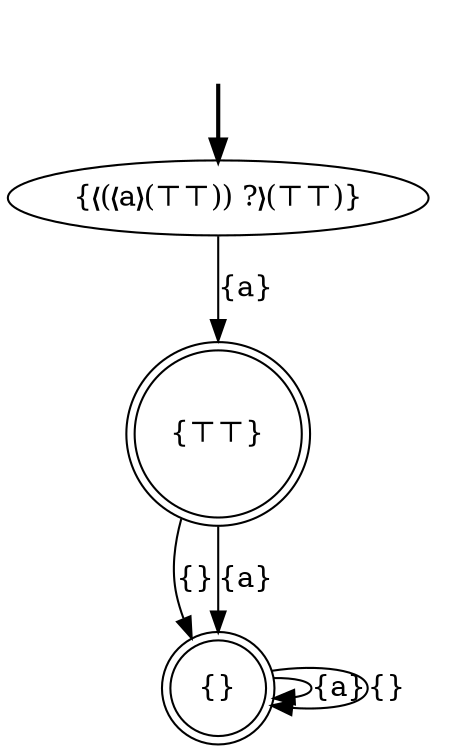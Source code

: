 digraph {
	fake0 [style=invisible]
	"{⊤⊤}" [shape=doublecircle]
	"{❬(❬a❭(⊤⊤)) ?❭(⊤⊤)}" [root=true]
	"{}" [shape=doublecircle]
	fake0 -> "{❬(❬a❭(⊤⊤)) ?❭(⊤⊤)}" [style=bold]
	"{}" -> "{}" [label="{a}"]
	"{⊤⊤}" -> "{}" [label="{}"]
	"{⊤⊤}" -> "{}" [label="{a}"]
	"{❬(❬a❭(⊤⊤)) ?❭(⊤⊤)}" -> "{⊤⊤}" [label="{a}"]
	"{}" -> "{}" [label="{}"]
}
